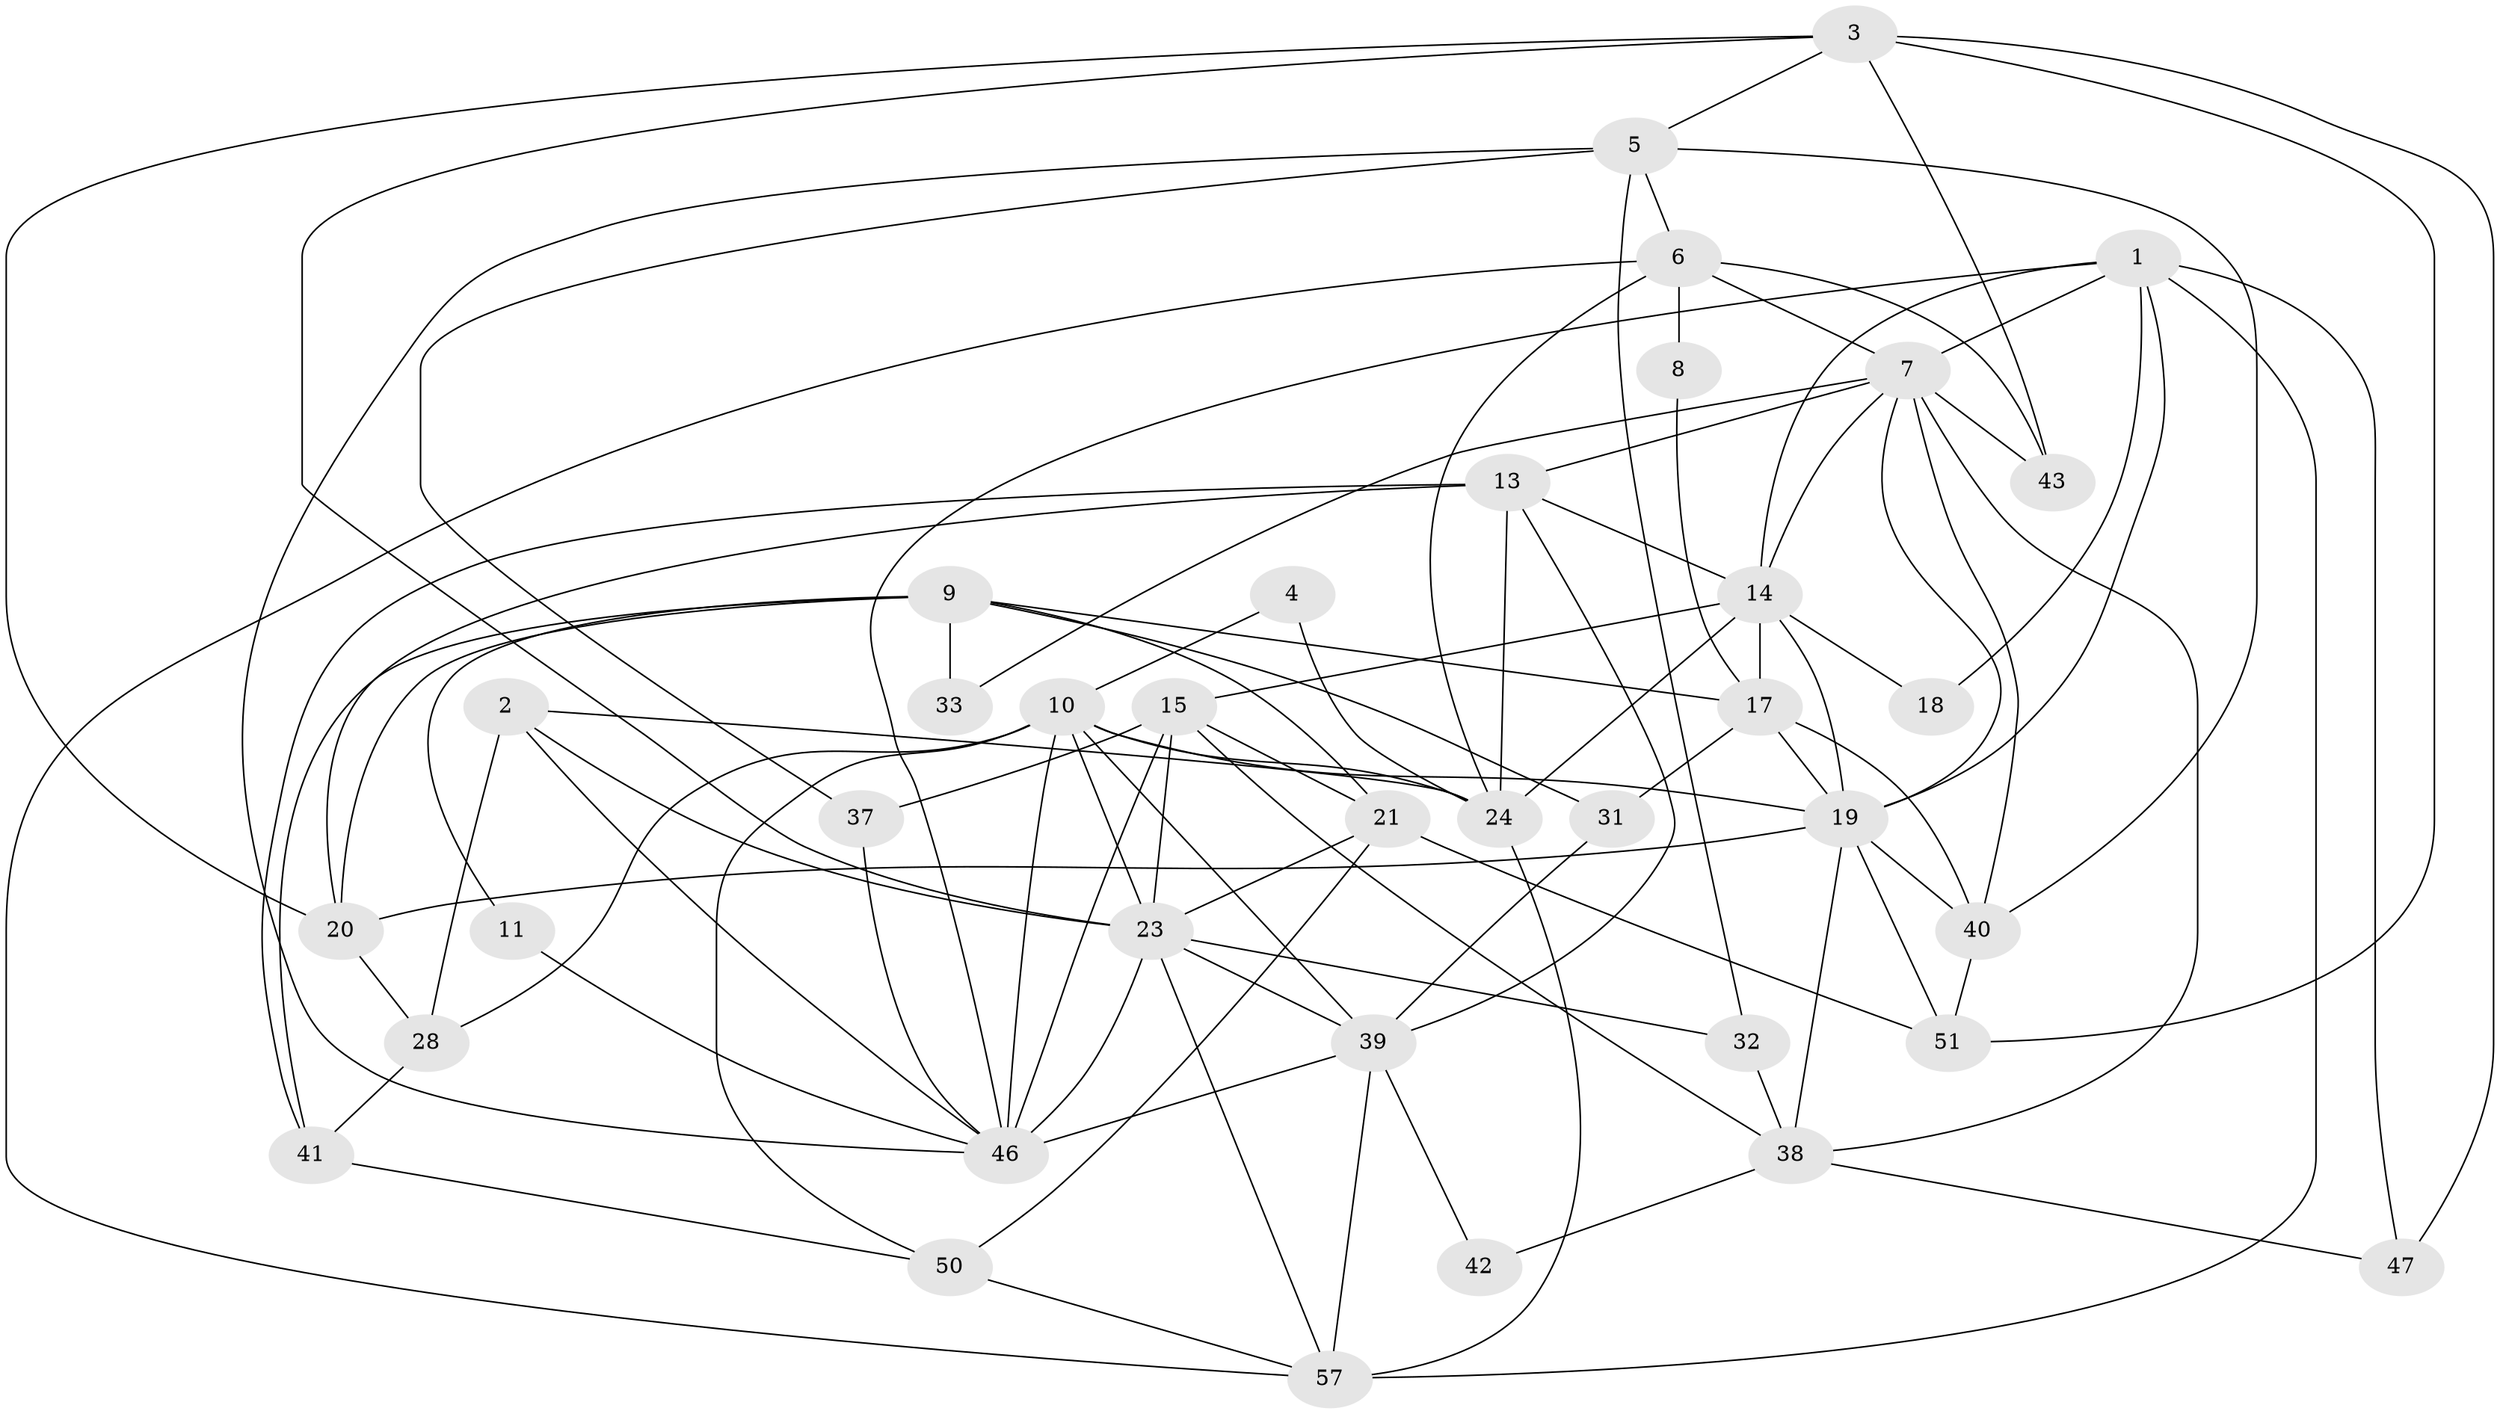 // original degree distribution, {5: 0.21875, 4: 0.296875, 3: 0.25, 2: 0.140625, 9: 0.015625, 7: 0.046875, 6: 0.015625, 8: 0.015625}
// Generated by graph-tools (version 1.1) at 2025/42/03/06/25 10:42:01]
// undirected, 37 vertices, 95 edges
graph export_dot {
graph [start="1"]
  node [color=gray90,style=filled];
  1 [super="+48"];
  2 [super="+52"];
  3 [super="+54"];
  4 [super="+27"];
  5 [super="+44"];
  6 [super="+12"];
  7 [super="+29"];
  8;
  9 [super="+16"];
  10 [super="+62"];
  11;
  13 [super="+25"];
  14 [super="+35"];
  15 [super="+56"];
  17 [super="+22"];
  18;
  19 [super="+64"];
  20 [super="+26"];
  21 [super="+55"];
  23 [super="+30"];
  24 [super="+59"];
  28 [super="+34"];
  31 [super="+36"];
  32;
  33;
  37;
  38 [super="+58"];
  39 [super="+60"];
  40 [super="+45"];
  41;
  42;
  43 [super="+49"];
  46 [super="+63"];
  47;
  50 [super="+53"];
  51;
  57 [super="+61"];
  1 -- 18;
  1 -- 47;
  1 -- 57;
  1 -- 14;
  1 -- 19;
  1 -- 46;
  1 -- 7;
  2 -- 24;
  2 -- 23;
  2 -- 46;
  2 -- 28 [weight=2];
  3 -- 51;
  3 -- 23;
  3 -- 47;
  3 -- 5;
  3 -- 43;
  3 -- 20;
  4 -- 24;
  4 -- 10 [weight=2];
  5 -- 32;
  5 -- 46;
  5 -- 6;
  5 -- 40;
  5 -- 37;
  6 -- 7;
  6 -- 24;
  6 -- 57;
  6 -- 8;
  6 -- 43;
  7 -- 14;
  7 -- 33;
  7 -- 38;
  7 -- 43 [weight=3];
  7 -- 19;
  7 -- 13;
  7 -- 40;
  8 -- 17;
  9 -- 41;
  9 -- 17;
  9 -- 31;
  9 -- 33;
  9 -- 21;
  9 -- 11;
  9 -- 20;
  10 -- 46;
  10 -- 19;
  10 -- 39;
  10 -- 50;
  10 -- 23;
  10 -- 28;
  10 -- 24;
  11 -- 46;
  13 -- 20;
  13 -- 41;
  13 -- 14;
  13 -- 39;
  13 -- 24;
  14 -- 18;
  14 -- 19;
  14 -- 15;
  14 -- 17;
  14 -- 24;
  15 -- 46 [weight=2];
  15 -- 23;
  15 -- 37;
  15 -- 38;
  15 -- 21;
  17 -- 19;
  17 -- 31;
  17 -- 40;
  19 -- 38;
  19 -- 20;
  19 -- 51;
  19 -- 40;
  20 -- 28;
  21 -- 51;
  21 -- 23;
  21 -- 50;
  23 -- 39;
  23 -- 32;
  23 -- 46 [weight=2];
  23 -- 57;
  24 -- 57;
  28 -- 41;
  31 -- 39;
  32 -- 38;
  37 -- 46;
  38 -- 42;
  38 -- 47;
  39 -- 57;
  39 -- 42;
  39 -- 46;
  40 -- 51;
  41 -- 50;
  50 -- 57;
}
